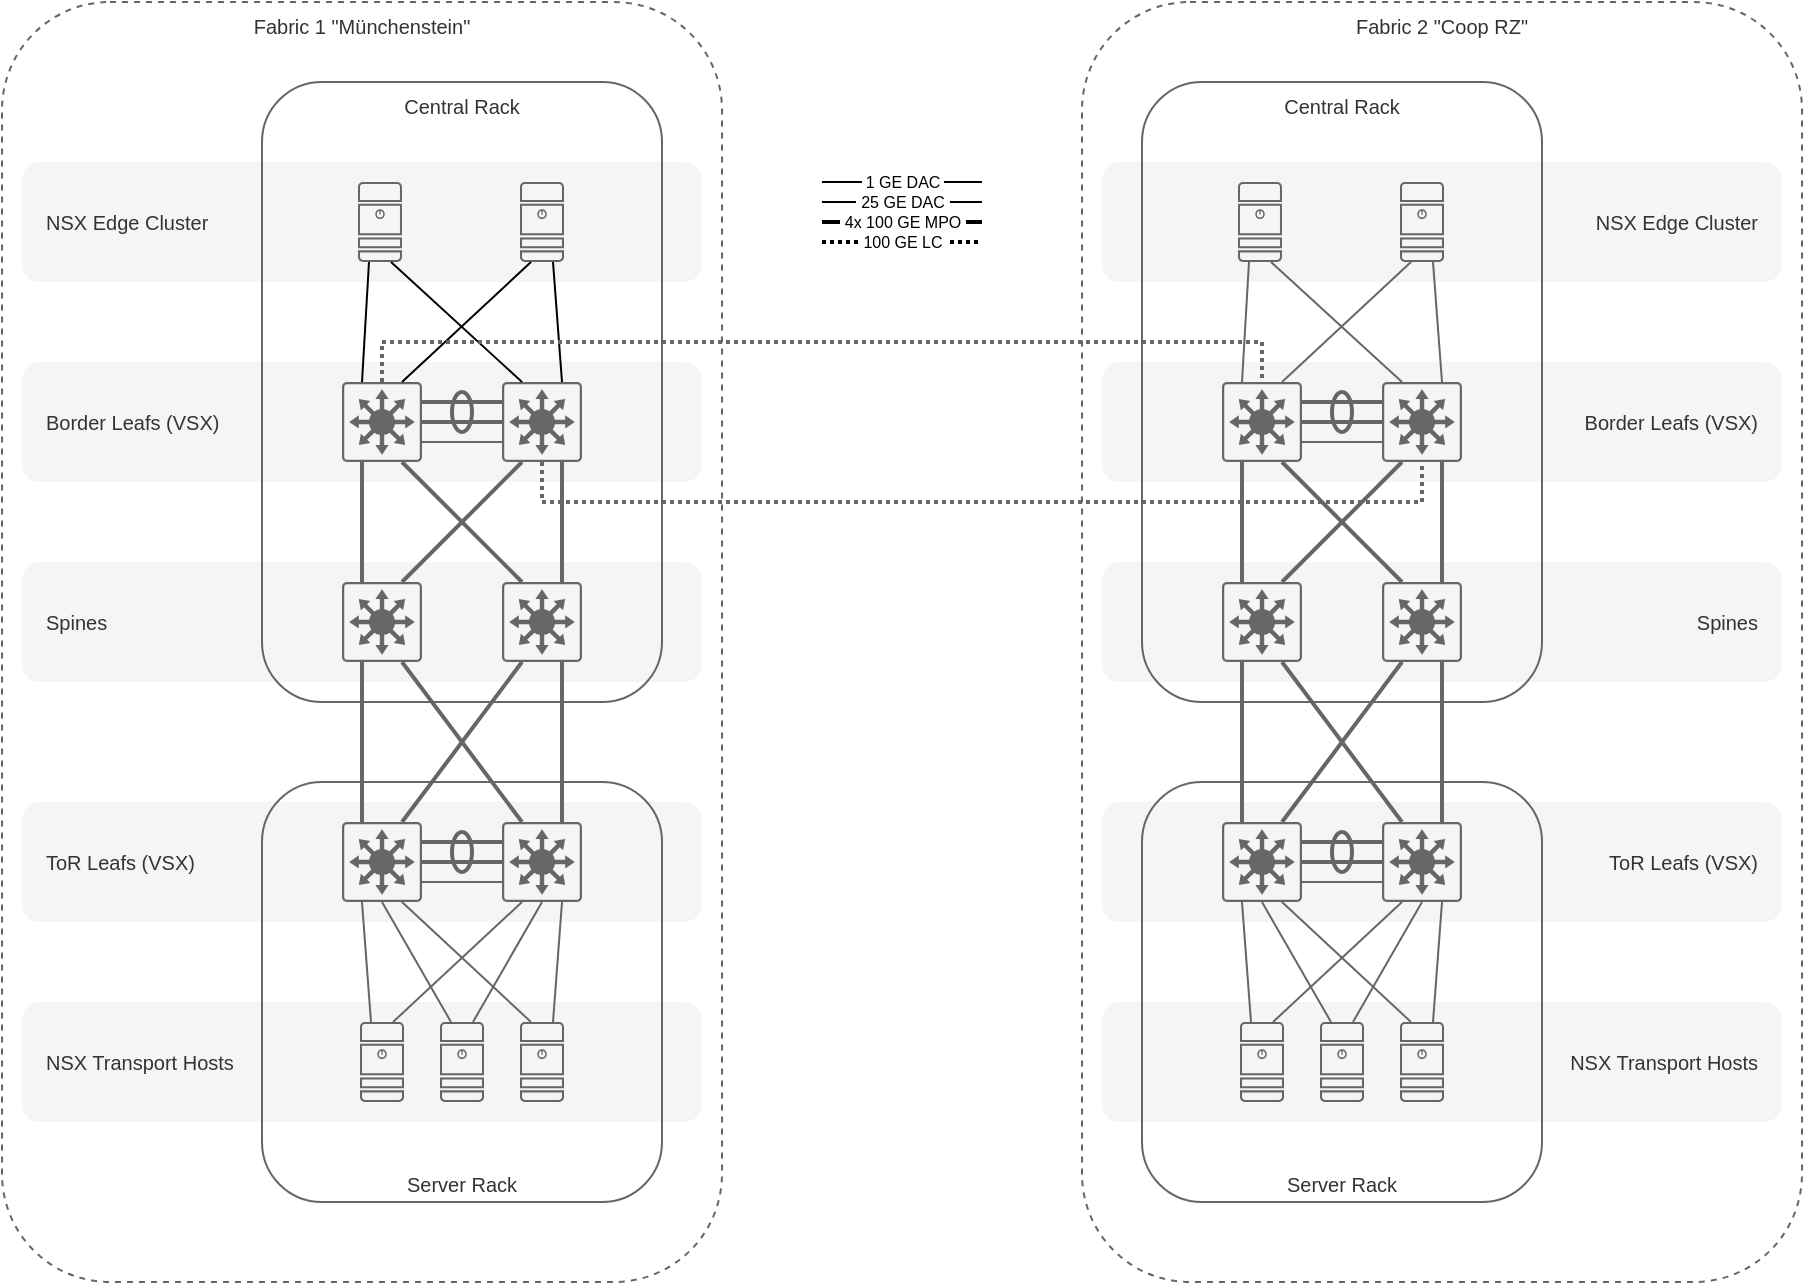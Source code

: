 <mxfile version="28.0.7">
  <diagram name="Page-1" id="UjO9L9d76tbSQc7idU61">
    <mxGraphModel dx="1810" dy="905" grid="1" gridSize="10" guides="1" tooltips="1" connect="1" arrows="1" fold="1" page="1" pageScale="1" pageWidth="1600" pageHeight="900" math="0" shadow="0">
      <root>
        <mxCell id="0" />
        <mxCell id="1" parent="0" />
        <mxCell id="J0oBDcEhdiYct5bAP_nX-1" value="Fabric 2 &quot;Coop RZ&quot;" style="rounded=1;whiteSpace=wrap;html=1;fontFamily=Helvetica;fontSize=10;labelBackgroundColor=default;fillColor=none;strokeColor=#666666;fontColor=#333333;horizontal=1;verticalAlign=top;movable=1;resizable=1;rotatable=1;deletable=1;editable=1;locked=0;connectable=1;dashed=1;" vertex="1" parent="1">
          <mxGeometry x="1070" y="160" width="360" height="640" as="geometry" />
        </mxCell>
        <mxCell id="J0oBDcEhdiYct5bAP_nX-2" value="Fabric 1 &quot;Münchenstein&quot;" style="rounded=1;whiteSpace=wrap;html=1;fontFamily=Helvetica;fontSize=10;labelBackgroundColor=default;fillColor=none;strokeColor=#666666;fontColor=#333333;horizontal=1;verticalAlign=top;movable=1;resizable=1;rotatable=1;deletable=1;editable=1;locked=0;connectable=1;dashed=1;" vertex="1" parent="1">
          <mxGeometry x="530" y="160" width="360" height="640" as="geometry" />
        </mxCell>
        <mxCell id="J0oBDcEhdiYct5bAP_nX-3" value="&lt;span style=&quot;text-align: left;&quot;&gt;NSX Edge Cluster&lt;/span&gt;" style="rounded=1;whiteSpace=wrap;html=1;fontFamily=Helvetica;fontSize=10;fontColor=#333333;labelBackgroundColor=none;fillColor=#f5f5f5;strokeColor=none;align=right;spacingLeft=0;spacingRight=10;" vertex="1" parent="1">
          <mxGeometry x="1080" y="240" width="340" height="60" as="geometry" />
        </mxCell>
        <mxCell id="J0oBDcEhdiYct5bAP_nX-4" value="Border Leafs (VSX)" style="rounded=1;whiteSpace=wrap;html=1;fontFamily=Helvetica;fontSize=10;fontColor=#333333;labelBackgroundColor=none;fillColor=#f5f5f5;strokeColor=none;align=right;spacingLeft=0;spacingRight=10;" vertex="1" parent="1">
          <mxGeometry x="1080" y="340" width="340" height="60" as="geometry" />
        </mxCell>
        <mxCell id="J0oBDcEhdiYct5bAP_nX-5" value="Spines" style="rounded=1;whiteSpace=wrap;html=1;fontFamily=Helvetica;fontSize=10;fontColor=#333333;labelBackgroundColor=none;fillColor=#f5f5f5;strokeColor=none;align=right;spacingLeft=0;spacingRight=10;" vertex="1" parent="1">
          <mxGeometry x="1080" y="440" width="340" height="60" as="geometry" />
        </mxCell>
        <mxCell id="J0oBDcEhdiYct5bAP_nX-6" value="ToR Leafs (VSX)" style="rounded=1;whiteSpace=wrap;html=1;fontFamily=Helvetica;fontSize=10;fontColor=#333333;labelBackgroundColor=none;fillColor=#f5f5f5;strokeColor=none;align=right;spacingLeft=0;spacingRight=10;" vertex="1" parent="1">
          <mxGeometry x="1080" y="560" width="340" height="60" as="geometry" />
        </mxCell>
        <mxCell id="J0oBDcEhdiYct5bAP_nX-7" value="NSX Transport Hosts" style="rounded=1;whiteSpace=wrap;html=1;fontFamily=Helvetica;fontSize=10;fontColor=#333333;labelBackgroundColor=none;fillColor=#f5f5f5;strokeColor=none;align=right;spacingLeft=0;spacingRight=10;" vertex="1" parent="1">
          <mxGeometry x="1080" y="660" width="340" height="60" as="geometry" />
        </mxCell>
        <mxCell id="J0oBDcEhdiYct5bAP_nX-8" value="NSX Transport Hosts" style="rounded=1;whiteSpace=wrap;html=1;fontFamily=Helvetica;fontSize=10;fontColor=#333333;labelBackgroundColor=none;fillColor=#f5f5f5;strokeColor=none;align=left;spacingLeft=10;" vertex="1" parent="1">
          <mxGeometry x="540" y="660" width="340" height="60" as="geometry" />
        </mxCell>
        <mxCell id="J0oBDcEhdiYct5bAP_nX-9" value="ToR Leafs (VSX)" style="rounded=1;whiteSpace=wrap;html=1;fontFamily=Helvetica;fontSize=10;fontColor=#333333;labelBackgroundColor=none;fillColor=#f5f5f5;strokeColor=none;align=left;spacingLeft=10;" vertex="1" parent="1">
          <mxGeometry x="540" y="560" width="340" height="60" as="geometry" />
        </mxCell>
        <mxCell id="J0oBDcEhdiYct5bAP_nX-10" value="Spines" style="rounded=1;whiteSpace=wrap;html=1;fontFamily=Helvetica;fontSize=10;fontColor=#333333;labelBackgroundColor=none;fillColor=#f5f5f5;strokeColor=none;align=left;spacingLeft=10;" vertex="1" parent="1">
          <mxGeometry x="540" y="440" width="340" height="60" as="geometry" />
        </mxCell>
        <mxCell id="J0oBDcEhdiYct5bAP_nX-11" value="Border Leafs (VSX)" style="rounded=1;whiteSpace=wrap;html=1;fontFamily=Helvetica;fontSize=10;fontColor=#333333;labelBackgroundColor=none;fillColor=#f5f5f5;strokeColor=none;align=left;spacingLeft=10;" vertex="1" parent="1">
          <mxGeometry x="540" y="340" width="340" height="60" as="geometry" />
        </mxCell>
        <mxCell id="J0oBDcEhdiYct5bAP_nX-12" value="NSX Edge Cluster" style="rounded=1;whiteSpace=wrap;html=1;fontFamily=Helvetica;fontSize=10;fontColor=#333333;labelBackgroundColor=none;fillColor=#f5f5f5;strokeColor=none;align=left;spacingLeft=10;" vertex="1" parent="1">
          <mxGeometry x="540" y="240" width="340" height="60" as="geometry" />
        </mxCell>
        <mxCell id="J0oBDcEhdiYct5bAP_nX-13" value="Server Rack" style="rounded=1;whiteSpace=wrap;html=1;fontFamily=Helvetica;fontSize=10;labelBackgroundColor=default;fillColor=none;strokeColor=#666666;fontColor=#333333;horizontal=1;verticalAlign=bottom;movable=1;resizable=1;rotatable=1;deletable=1;editable=1;locked=0;connectable=1;" vertex="1" parent="1">
          <mxGeometry x="660" y="550" width="200" height="210" as="geometry" />
        </mxCell>
        <mxCell id="J0oBDcEhdiYct5bAP_nX-14" value="Central Rack" style="rounded=1;whiteSpace=wrap;html=1;fontFamily=Helvetica;fontSize=10;labelBackgroundColor=default;fillColor=none;strokeColor=#666666;fontColor=#333333;horizontal=1;verticalAlign=top;movable=1;resizable=1;rotatable=1;deletable=1;editable=1;locked=0;connectable=1;" vertex="1" parent="1">
          <mxGeometry x="660" y="200" width="200" height="310" as="geometry" />
        </mxCell>
        <mxCell id="J0oBDcEhdiYct5bAP_nX-15" value="Central Rack" style="rounded=1;whiteSpace=wrap;html=1;fontFamily=Helvetica;fontSize=10;labelBackgroundColor=default;fillColor=none;strokeColor=#666666;fontColor=#333333;horizontal=1;verticalAlign=top;movable=1;resizable=1;rotatable=1;deletable=1;editable=1;locked=0;connectable=1;" vertex="1" parent="1">
          <mxGeometry x="1100" y="200" width="200" height="310" as="geometry" />
        </mxCell>
        <mxCell id="J0oBDcEhdiYct5bAP_nX-16" value="Server Rack" style="rounded=1;whiteSpace=wrap;html=1;fontFamily=Helvetica;fontSize=10;labelBackgroundColor=default;fillColor=none;strokeColor=#666666;fontColor=#333333;horizontal=1;verticalAlign=bottom;movable=1;resizable=1;rotatable=1;deletable=1;editable=1;locked=0;connectable=1;" vertex="1" parent="1">
          <mxGeometry x="1100" y="550" width="200" height="210" as="geometry" />
        </mxCell>
        <mxCell id="J0oBDcEhdiYct5bAP_nX-17" value="" style="sketch=0;points=[[0.015,0.015,0],[0.985,0.015,0],[0.985,0.985,0],[0.015,0.985,0],[0.25,0,0],[0.5,0,0],[0.75,0,0],[1,0.25,0],[1,0.5,0],[1,0.75,0],[0.75,1,0],[0.5,1,0],[0.25,1,0],[0,0.75,0],[0,0.5,0],[0,0.25,0]];verticalLabelPosition=bottom;html=1;verticalAlign=top;aspect=fixed;align=center;pointerEvents=1;shape=mxgraph.cisco19.rect;prIcon=l3_switch;fillColor=#f5f5f5;strokeColor=#666666;fontColor=#333333;" vertex="1" parent="1">
          <mxGeometry x="700" y="570" width="40" height="40" as="geometry" />
        </mxCell>
        <mxCell id="J0oBDcEhdiYct5bAP_nX-18" value="" style="sketch=0;points=[[0.015,0.015,0],[0.985,0.015,0],[0.985,0.985,0],[0.015,0.985,0],[0.25,0,0],[0.5,0,0],[0.75,0,0],[1,0.25,0],[1,0.5,0],[1,0.75,0],[0.75,1,0],[0.5,1,0],[0.25,1,0],[0,0.75,0],[0,0.5,0],[0,0.25,0]];verticalLabelPosition=bottom;html=1;verticalAlign=top;aspect=fixed;align=center;pointerEvents=1;shape=mxgraph.cisco19.rect;prIcon=l3_switch;fillColor=#f5f5f5;strokeColor=#666666;fontColor=#333333;" vertex="1" parent="1">
          <mxGeometry x="780" y="570" width="40" height="40" as="geometry" />
        </mxCell>
        <mxCell id="J0oBDcEhdiYct5bAP_nX-19" value="" style="sketch=0;points=[[0.015,0.015,0],[0.985,0.015,0],[0.985,0.985,0],[0.015,0.985,0],[0.25,0,0],[0.5,0,0],[0.75,0,0],[1,0.25,0],[1,0.5,0],[1,0.75,0],[0.75,1,0],[0.5,1,0],[0.25,1,0],[0,0.75,0],[0,0.5,0],[0,0.25,0]];verticalLabelPosition=bottom;html=1;verticalAlign=top;aspect=fixed;align=center;pointerEvents=1;shape=mxgraph.cisco19.rect;prIcon=l3_switch;fillColor=#f5f5f5;strokeColor=#666666;fontColor=#333333;" vertex="1" parent="1">
          <mxGeometry x="700" y="450" width="40" height="40" as="geometry" />
        </mxCell>
        <mxCell id="J0oBDcEhdiYct5bAP_nX-20" value="" style="sketch=0;points=[[0.015,0.015,0],[0.985,0.015,0],[0.985,0.985,0],[0.015,0.985,0],[0.25,0,0],[0.5,0,0],[0.75,0,0],[1,0.25,0],[1,0.5,0],[1,0.75,0],[0.75,1,0],[0.5,1,0],[0.25,1,0],[0,0.75,0],[0,0.5,0],[0,0.25,0]];verticalLabelPosition=bottom;html=1;verticalAlign=top;aspect=fixed;align=center;pointerEvents=1;shape=mxgraph.cisco19.rect;prIcon=l3_switch;fillColor=#f5f5f5;strokeColor=#666666;fontColor=#333333;" vertex="1" parent="1">
          <mxGeometry x="780" y="450" width="40" height="40" as="geometry" />
        </mxCell>
        <mxCell id="J0oBDcEhdiYct5bAP_nX-21" style="rounded=0;orthogonalLoop=1;jettySize=auto;html=1;exitX=0.25;exitY=0;exitDx=0;exitDy=0;exitPerimeter=0;entryX=0.25;entryY=1;entryDx=0;entryDy=0;entryPerimeter=0;endArrow=none;startFill=0;fillColor=#f5f5f5;strokeColor=#666666;strokeWidth=2;" edge="1" parent="1" source="J0oBDcEhdiYct5bAP_nX-17" target="J0oBDcEhdiYct5bAP_nX-19">
          <mxGeometry relative="1" as="geometry" />
        </mxCell>
        <mxCell id="J0oBDcEhdiYct5bAP_nX-22" style="edgeStyle=none;shape=connector;rounded=0;orthogonalLoop=1;jettySize=auto;html=1;exitX=0.75;exitY=0;exitDx=0;exitDy=0;exitPerimeter=0;entryX=0.25;entryY=1;entryDx=0;entryDy=0;entryPerimeter=0;strokeColor=#666666;align=center;verticalAlign=middle;fontFamily=Helvetica;fontSize=11;fontColor=default;labelBackgroundColor=default;startFill=0;endArrow=none;fillColor=#f5f5f5;strokeWidth=2;" edge="1" parent="1" source="J0oBDcEhdiYct5bAP_nX-17" target="J0oBDcEhdiYct5bAP_nX-20">
          <mxGeometry relative="1" as="geometry" />
        </mxCell>
        <mxCell id="J0oBDcEhdiYct5bAP_nX-23" style="edgeStyle=none;shape=connector;rounded=0;orthogonalLoop=1;jettySize=auto;html=1;exitX=0.75;exitY=1;exitDx=0;exitDy=0;exitPerimeter=0;entryX=0.25;entryY=0;entryDx=0;entryDy=0;entryPerimeter=0;strokeColor=#666666;align=center;verticalAlign=middle;fontFamily=Helvetica;fontSize=11;fontColor=default;labelBackgroundColor=default;startFill=0;endArrow=none;fillColor=#f5f5f5;strokeWidth=2;" edge="1" parent="1" source="J0oBDcEhdiYct5bAP_nX-19" target="J0oBDcEhdiYct5bAP_nX-18">
          <mxGeometry relative="1" as="geometry" />
        </mxCell>
        <mxCell id="J0oBDcEhdiYct5bAP_nX-24" style="edgeStyle=none;shape=connector;rounded=0;orthogonalLoop=1;jettySize=auto;html=1;exitX=0.75;exitY=0;exitDx=0;exitDy=0;exitPerimeter=0;entryX=0.75;entryY=1;entryDx=0;entryDy=0;entryPerimeter=0;strokeColor=#666666;align=center;verticalAlign=middle;fontFamily=Helvetica;fontSize=11;fontColor=default;labelBackgroundColor=default;startFill=0;endArrow=none;fillColor=#f5f5f5;strokeWidth=2;" edge="1" parent="1" source="J0oBDcEhdiYct5bAP_nX-18" target="J0oBDcEhdiYct5bAP_nX-20">
          <mxGeometry relative="1" as="geometry" />
        </mxCell>
        <mxCell id="J0oBDcEhdiYct5bAP_nX-25" value="" style="sketch=0;points=[[0.015,0.015,0],[0.985,0.015,0],[0.985,0.985,0],[0.015,0.985,0],[0.25,0,0],[0.5,0,0],[0.75,0,0],[1,0.25,0],[1,0.5,0],[1,0.75,0],[0.75,1,0],[0.5,1,0],[0.25,1,0],[0,0.75,0],[0,0.5,0],[0,0.25,0]];verticalLabelPosition=bottom;html=1;verticalAlign=top;aspect=fixed;align=center;pointerEvents=1;shape=mxgraph.cisco19.rect;prIcon=l3_switch;fillColor=#f5f5f5;strokeColor=#666666;fontColor=#333333;" vertex="1" parent="1">
          <mxGeometry x="700" y="350" width="40" height="40" as="geometry" />
        </mxCell>
        <mxCell id="J0oBDcEhdiYct5bAP_nX-26" value="" style="sketch=0;points=[[0.015,0.015,0],[0.985,0.015,0],[0.985,0.985,0],[0.015,0.985,0],[0.25,0,0],[0.5,0,0],[0.75,0,0],[1,0.25,0],[1,0.5,0],[1,0.75,0],[0.75,1,0],[0.5,1,0],[0.25,1,0],[0,0.75,0],[0,0.5,0],[0,0.25,0]];verticalLabelPosition=bottom;html=1;verticalAlign=top;aspect=fixed;align=center;pointerEvents=1;shape=mxgraph.cisco19.rect;prIcon=l3_switch;fillColor=#f5f5f5;strokeColor=#666666;fontColor=#333333;" vertex="1" parent="1">
          <mxGeometry x="780" y="350" width="40" height="40" as="geometry" />
        </mxCell>
        <mxCell id="J0oBDcEhdiYct5bAP_nX-27" style="edgeStyle=none;shape=connector;rounded=0;orthogonalLoop=1;jettySize=auto;html=1;exitX=0.25;exitY=0;exitDx=0;exitDy=0;exitPerimeter=0;entryX=0.25;entryY=1;entryDx=0;entryDy=0;entryPerimeter=0;strokeColor=#666666;align=center;verticalAlign=middle;fontFamily=Helvetica;fontSize=11;fontColor=default;labelBackgroundColor=default;startFill=0;endArrow=none;strokeWidth=2;fillColor=#f5f5f5;" edge="1" parent="1" source="J0oBDcEhdiYct5bAP_nX-19" target="J0oBDcEhdiYct5bAP_nX-25">
          <mxGeometry relative="1" as="geometry" />
        </mxCell>
        <mxCell id="J0oBDcEhdiYct5bAP_nX-28" style="edgeStyle=none;shape=connector;rounded=0;orthogonalLoop=1;jettySize=auto;html=1;exitX=0.75;exitY=0;exitDx=0;exitDy=0;exitPerimeter=0;entryX=0.25;entryY=1;entryDx=0;entryDy=0;entryPerimeter=0;strokeColor=#666666;align=center;verticalAlign=middle;fontFamily=Helvetica;fontSize=11;fontColor=default;labelBackgroundColor=default;startFill=0;endArrow=none;strokeWidth=2;fillColor=#f5f5f5;" edge="1" parent="1" source="J0oBDcEhdiYct5bAP_nX-19" target="J0oBDcEhdiYct5bAP_nX-26">
          <mxGeometry relative="1" as="geometry" />
        </mxCell>
        <mxCell id="J0oBDcEhdiYct5bAP_nX-29" style="edgeStyle=none;shape=connector;rounded=0;orthogonalLoop=1;jettySize=auto;html=1;exitX=0.75;exitY=1;exitDx=0;exitDy=0;exitPerimeter=0;entryX=0.25;entryY=0;entryDx=0;entryDy=0;entryPerimeter=0;strokeColor=#666666;align=center;verticalAlign=middle;fontFamily=Helvetica;fontSize=11;fontColor=default;labelBackgroundColor=default;startFill=0;endArrow=none;strokeWidth=2;fillColor=#f5f5f5;" edge="1" parent="1" source="J0oBDcEhdiYct5bAP_nX-25" target="J0oBDcEhdiYct5bAP_nX-20">
          <mxGeometry relative="1" as="geometry" />
        </mxCell>
        <mxCell id="J0oBDcEhdiYct5bAP_nX-30" style="edgeStyle=none;shape=connector;rounded=0;orthogonalLoop=1;jettySize=auto;html=1;exitX=0.75;exitY=0;exitDx=0;exitDy=0;exitPerimeter=0;entryX=0.75;entryY=1;entryDx=0;entryDy=0;entryPerimeter=0;strokeColor=#666666;align=center;verticalAlign=middle;fontFamily=Helvetica;fontSize=11;fontColor=default;labelBackgroundColor=default;startFill=0;endArrow=none;strokeWidth=2;fillColor=#f5f5f5;" edge="1" parent="1" source="J0oBDcEhdiYct5bAP_nX-20" target="J0oBDcEhdiYct5bAP_nX-26">
          <mxGeometry relative="1" as="geometry" />
        </mxCell>
        <mxCell id="J0oBDcEhdiYct5bAP_nX-31" value="" style="sketch=0;points=[[0.015,0.015,0],[0.985,0.015,0],[0.985,0.985,0],[0.015,0.985,0],[0.25,0,0],[0.5,0,0],[0.75,0,0],[1,0.25,0],[1,0.5,0],[1,0.75,0],[0.75,1,0],[0.5,1,0],[0.25,1,0],[0,0.75,0],[0,0.5,0],[0,0.25,0]];verticalLabelPosition=bottom;html=1;verticalAlign=top;aspect=fixed;align=center;pointerEvents=1;shape=mxgraph.cisco19.server;fillColor=#666666;strokeColor=none;fontFamily=Helvetica;fontSize=11;fontColor=default;labelBackgroundColor=default;" vertex="1" parent="1">
          <mxGeometry x="708" y="250" width="22" height="40" as="geometry" />
        </mxCell>
        <mxCell id="J0oBDcEhdiYct5bAP_nX-32" value="" style="sketch=0;points=[[0.015,0.015,0],[0.985,0.015,0],[0.985,0.985,0],[0.015,0.985,0],[0.25,0,0],[0.5,0,0],[0.75,0,0],[1,0.25,0],[1,0.5,0],[1,0.75,0],[0.75,1,0],[0.5,1,0],[0.25,1,0],[0,0.75,0],[0,0.5,0],[0,0.25,0]];verticalLabelPosition=bottom;html=1;verticalAlign=top;aspect=fixed;align=center;pointerEvents=1;shape=mxgraph.cisco19.server;fillColor=#666666;strokeColor=none;fontFamily=Helvetica;fontSize=11;fontColor=default;labelBackgroundColor=default;" vertex="1" parent="1">
          <mxGeometry x="789" y="250" width="22" height="40" as="geometry" />
        </mxCell>
        <mxCell id="J0oBDcEhdiYct5bAP_nX-33" value="" style="sketch=0;points=[[0.015,0.015,0],[0.985,0.015,0],[0.985,0.985,0],[0.015,0.985,0],[0.25,0,0],[0.5,0,0],[0.75,0,0],[1,0.25,0],[1,0.5,0],[1,0.75,0],[0.75,1,0],[0.5,1,0],[0.25,1,0],[0,0.75,0],[0,0.5,0],[0,0.25,0]];verticalLabelPosition=bottom;html=1;verticalAlign=top;aspect=fixed;align=center;pointerEvents=1;shape=mxgraph.cisco19.server;fillColor=#666666;strokeColor=none;fontFamily=Helvetica;fontSize=11;fontColor=default;labelBackgroundColor=default;" vertex="1" parent="1">
          <mxGeometry x="709" y="670" width="22" height="40" as="geometry" />
        </mxCell>
        <mxCell id="J0oBDcEhdiYct5bAP_nX-34" value="" style="sketch=0;points=[[0.015,0.015,0],[0.985,0.015,0],[0.985,0.985,0],[0.015,0.985,0],[0.25,0,0],[0.5,0,0],[0.75,0,0],[1,0.25,0],[1,0.5,0],[1,0.75,0],[0.75,1,0],[0.5,1,0],[0.25,1,0],[0,0.75,0],[0,0.5,0],[0,0.25,0]];verticalLabelPosition=bottom;html=1;verticalAlign=top;aspect=fixed;align=center;pointerEvents=1;shape=mxgraph.cisco19.server;fillColor=#666666;strokeColor=none;fontFamily=Helvetica;fontSize=11;fontColor=default;labelBackgroundColor=default;" vertex="1" parent="1">
          <mxGeometry x="789" y="670" width="22" height="40" as="geometry" />
        </mxCell>
        <mxCell id="J0oBDcEhdiYct5bAP_nX-35" value="" style="sketch=0;points=[[0.015,0.015,0],[0.985,0.015,0],[0.985,0.985,0],[0.015,0.985,0],[0.25,0,0],[0.5,0,0],[0.75,0,0],[1,0.25,0],[1,0.5,0],[1,0.75,0],[0.75,1,0],[0.5,1,0],[0.25,1,0],[0,0.75,0],[0,0.5,0],[0,0.25,0]];verticalLabelPosition=bottom;html=1;verticalAlign=top;aspect=fixed;align=center;pointerEvents=1;shape=mxgraph.cisco19.server;fillColor=#666666;strokeColor=none;fontFamily=Helvetica;fontSize=10;fontColor=default;labelBackgroundColor=default;" vertex="1" parent="1">
          <mxGeometry x="749" y="670" width="22" height="40" as="geometry" />
        </mxCell>
        <mxCell id="J0oBDcEhdiYct5bAP_nX-36" style="edgeStyle=none;shape=connector;rounded=0;orthogonalLoop=1;jettySize=auto;html=1;exitX=0.25;exitY=0;exitDx=0;exitDy=0;exitPerimeter=0;entryX=0.25;entryY=1;entryDx=0;entryDy=0;entryPerimeter=0;strokeColor=#666666;align=center;verticalAlign=middle;fontFamily=Helvetica;fontSize=11;fontColor=default;labelBackgroundColor=default;startFill=0;endArrow=none;fillColor=#f5f5f5;" edge="1" parent="1" source="J0oBDcEhdiYct5bAP_nX-33" target="J0oBDcEhdiYct5bAP_nX-17">
          <mxGeometry relative="1" as="geometry" />
        </mxCell>
        <mxCell id="J0oBDcEhdiYct5bAP_nX-37" style="edgeStyle=none;shape=connector;rounded=0;orthogonalLoop=1;jettySize=auto;html=1;exitX=0.75;exitY=0;exitDx=0;exitDy=0;exitPerimeter=0;entryX=0.25;entryY=1;entryDx=0;entryDy=0;entryPerimeter=0;strokeColor=#666666;align=center;verticalAlign=middle;fontFamily=Helvetica;fontSize=11;fontColor=default;labelBackgroundColor=default;startFill=0;endArrow=none;fillColor=#f5f5f5;" edge="1" parent="1" source="J0oBDcEhdiYct5bAP_nX-33" target="J0oBDcEhdiYct5bAP_nX-18">
          <mxGeometry relative="1" as="geometry" />
        </mxCell>
        <mxCell id="J0oBDcEhdiYct5bAP_nX-38" style="edgeStyle=none;shape=connector;rounded=0;orthogonalLoop=1;jettySize=auto;html=1;exitX=0.25;exitY=0;exitDx=0;exitDy=0;exitPerimeter=0;entryX=0.5;entryY=1;entryDx=0;entryDy=0;entryPerimeter=0;strokeColor=#666666;align=center;verticalAlign=middle;fontFamily=Helvetica;fontSize=11;fontColor=default;labelBackgroundColor=default;startFill=0;endArrow=none;fillColor=#f5f5f5;" edge="1" parent="1" source="J0oBDcEhdiYct5bAP_nX-35" target="J0oBDcEhdiYct5bAP_nX-17">
          <mxGeometry relative="1" as="geometry" />
        </mxCell>
        <mxCell id="J0oBDcEhdiYct5bAP_nX-39" style="edgeStyle=none;shape=connector;rounded=0;orthogonalLoop=1;jettySize=auto;html=1;exitX=0.75;exitY=0;exitDx=0;exitDy=0;exitPerimeter=0;entryX=0.5;entryY=1;entryDx=0;entryDy=0;entryPerimeter=0;strokeColor=#666666;align=center;verticalAlign=middle;fontFamily=Helvetica;fontSize=11;fontColor=default;labelBackgroundColor=default;startFill=0;endArrow=none;fillColor=#f5f5f5;" edge="1" parent="1" source="J0oBDcEhdiYct5bAP_nX-35" target="J0oBDcEhdiYct5bAP_nX-18">
          <mxGeometry relative="1" as="geometry" />
        </mxCell>
        <mxCell id="J0oBDcEhdiYct5bAP_nX-40" style="edgeStyle=none;shape=connector;rounded=0;orthogonalLoop=1;jettySize=auto;html=1;exitX=0.25;exitY=0;exitDx=0;exitDy=0;exitPerimeter=0;entryX=0.75;entryY=1;entryDx=0;entryDy=0;entryPerimeter=0;strokeColor=#666666;align=center;verticalAlign=middle;fontFamily=Helvetica;fontSize=11;fontColor=default;labelBackgroundColor=default;startFill=0;endArrow=none;fillColor=#f5f5f5;" edge="1" parent="1" source="J0oBDcEhdiYct5bAP_nX-34" target="J0oBDcEhdiYct5bAP_nX-17">
          <mxGeometry relative="1" as="geometry" />
        </mxCell>
        <mxCell id="J0oBDcEhdiYct5bAP_nX-41" style="edgeStyle=none;shape=connector;rounded=0;orthogonalLoop=1;jettySize=auto;html=1;exitX=0.75;exitY=0;exitDx=0;exitDy=0;exitPerimeter=0;entryX=0.75;entryY=1;entryDx=0;entryDy=0;entryPerimeter=0;strokeColor=#666666;align=center;verticalAlign=middle;fontFamily=Helvetica;fontSize=11;fontColor=default;labelBackgroundColor=default;startFill=0;endArrow=none;fillColor=#f5f5f5;" edge="1" parent="1" source="J0oBDcEhdiYct5bAP_nX-34" target="J0oBDcEhdiYct5bAP_nX-18">
          <mxGeometry relative="1" as="geometry" />
        </mxCell>
        <mxCell id="J0oBDcEhdiYct5bAP_nX-42" style="edgeStyle=none;shape=connector;rounded=0;orthogonalLoop=1;jettySize=auto;html=1;exitX=0.25;exitY=0;exitDx=0;exitDy=0;exitPerimeter=0;entryX=0.25;entryY=1;entryDx=0;entryDy=0;entryPerimeter=0;strokeColor=default;align=center;verticalAlign=middle;fontFamily=Helvetica;fontSize=11;fontColor=default;labelBackgroundColor=default;startFill=0;endArrow=none;" edge="1" parent="1" source="J0oBDcEhdiYct5bAP_nX-25" target="J0oBDcEhdiYct5bAP_nX-31">
          <mxGeometry relative="1" as="geometry" />
        </mxCell>
        <mxCell id="J0oBDcEhdiYct5bAP_nX-43" style="edgeStyle=none;shape=connector;rounded=0;orthogonalLoop=1;jettySize=auto;html=1;exitX=0.75;exitY=0;exitDx=0;exitDy=0;exitPerimeter=0;entryX=0.25;entryY=1;entryDx=0;entryDy=0;entryPerimeter=0;strokeColor=default;align=center;verticalAlign=middle;fontFamily=Helvetica;fontSize=11;fontColor=default;labelBackgroundColor=default;startFill=0;endArrow=none;" edge="1" parent="1" source="J0oBDcEhdiYct5bAP_nX-25" target="J0oBDcEhdiYct5bAP_nX-32">
          <mxGeometry relative="1" as="geometry" />
        </mxCell>
        <mxCell id="J0oBDcEhdiYct5bAP_nX-44" style="edgeStyle=none;shape=connector;rounded=0;orthogonalLoop=1;jettySize=auto;html=1;exitX=0.75;exitY=1;exitDx=0;exitDy=0;exitPerimeter=0;entryX=0.75;entryY=0;entryDx=0;entryDy=0;entryPerimeter=0;strokeColor=default;align=center;verticalAlign=middle;fontFamily=Helvetica;fontSize=11;fontColor=default;labelBackgroundColor=default;startFill=0;endArrow=none;" edge="1" parent="1" source="J0oBDcEhdiYct5bAP_nX-32" target="J0oBDcEhdiYct5bAP_nX-26">
          <mxGeometry relative="1" as="geometry" />
        </mxCell>
        <mxCell id="J0oBDcEhdiYct5bAP_nX-45" style="edgeStyle=none;shape=connector;rounded=0;orthogonalLoop=1;jettySize=auto;html=1;exitX=0.25;exitY=0;exitDx=0;exitDy=0;exitPerimeter=0;entryX=0.75;entryY=1;entryDx=0;entryDy=0;entryPerimeter=0;strokeColor=default;align=center;verticalAlign=middle;fontFamily=Helvetica;fontSize=11;fontColor=default;labelBackgroundColor=default;startFill=0;endArrow=none;" edge="1" parent="1" source="J0oBDcEhdiYct5bAP_nX-26" target="J0oBDcEhdiYct5bAP_nX-31">
          <mxGeometry relative="1" as="geometry" />
        </mxCell>
        <mxCell id="J0oBDcEhdiYct5bAP_nX-46" value="" style="sketch=0;points=[[0.015,0.015,0],[0.985,0.015,0],[0.985,0.985,0],[0.015,0.985,0],[0.25,0,0],[0.5,0,0],[0.75,0,0],[1,0.25,0],[1,0.5,0],[1,0.75,0],[0.75,1,0],[0.5,1,0],[0.25,1,0],[0,0.75,0],[0,0.5,0],[0,0.25,0]];verticalLabelPosition=bottom;html=1;verticalAlign=top;aspect=fixed;align=center;pointerEvents=1;shape=mxgraph.cisco19.rect;prIcon=l3_switch;fillColor=#f5f5f5;strokeColor=#666666;fontColor=#333333;" vertex="1" parent="1">
          <mxGeometry x="1140" y="570" width="40" height="40" as="geometry" />
        </mxCell>
        <mxCell id="J0oBDcEhdiYct5bAP_nX-47" value="" style="sketch=0;points=[[0.015,0.015,0],[0.985,0.015,0],[0.985,0.985,0],[0.015,0.985,0],[0.25,0,0],[0.5,0,0],[0.75,0,0],[1,0.25,0],[1,0.5,0],[1,0.75,0],[0.75,1,0],[0.5,1,0],[0.25,1,0],[0,0.75,0],[0,0.5,0],[0,0.25,0]];verticalLabelPosition=bottom;html=1;verticalAlign=top;aspect=fixed;align=center;pointerEvents=1;shape=mxgraph.cisco19.rect;prIcon=l3_switch;fillColor=#f5f5f5;strokeColor=#666666;fontColor=#333333;" vertex="1" parent="1">
          <mxGeometry x="1220" y="570" width="40" height="40" as="geometry" />
        </mxCell>
        <mxCell id="J0oBDcEhdiYct5bAP_nX-48" value="" style="sketch=0;points=[[0.015,0.015,0],[0.985,0.015,0],[0.985,0.985,0],[0.015,0.985,0],[0.25,0,0],[0.5,0,0],[0.75,0,0],[1,0.25,0],[1,0.5,0],[1,0.75,0],[0.75,1,0],[0.5,1,0],[0.25,1,0],[0,0.75,0],[0,0.5,0],[0,0.25,0]];verticalLabelPosition=bottom;html=1;verticalAlign=top;aspect=fixed;align=center;pointerEvents=1;shape=mxgraph.cisco19.rect;prIcon=l3_switch;fillColor=#f5f5f5;strokeColor=#666666;fontColor=#333333;" vertex="1" parent="1">
          <mxGeometry x="1140" y="450" width="40" height="40" as="geometry" />
        </mxCell>
        <mxCell id="J0oBDcEhdiYct5bAP_nX-49" value="" style="sketch=0;points=[[0.015,0.015,0],[0.985,0.015,0],[0.985,0.985,0],[0.015,0.985,0],[0.25,0,0],[0.5,0,0],[0.75,0,0],[1,0.25,0],[1,0.5,0],[1,0.75,0],[0.75,1,0],[0.5,1,0],[0.25,1,0],[0,0.75,0],[0,0.5,0],[0,0.25,0]];verticalLabelPosition=bottom;html=1;verticalAlign=top;aspect=fixed;align=center;pointerEvents=1;shape=mxgraph.cisco19.rect;prIcon=l3_switch;fillColor=#f5f5f5;strokeColor=#666666;fontColor=#333333;" vertex="1" parent="1">
          <mxGeometry x="1220" y="450" width="40" height="40" as="geometry" />
        </mxCell>
        <mxCell id="J0oBDcEhdiYct5bAP_nX-50" style="rounded=0;orthogonalLoop=1;jettySize=auto;html=1;exitX=0.25;exitY=0;exitDx=0;exitDy=0;exitPerimeter=0;entryX=0.25;entryY=1;entryDx=0;entryDy=0;entryPerimeter=0;endArrow=none;startFill=0;fillColor=#f5f5f5;strokeColor=#666666;strokeWidth=2;" edge="1" parent="1" source="J0oBDcEhdiYct5bAP_nX-46" target="J0oBDcEhdiYct5bAP_nX-48">
          <mxGeometry relative="1" as="geometry" />
        </mxCell>
        <mxCell id="J0oBDcEhdiYct5bAP_nX-51" style="edgeStyle=none;shape=connector;rounded=0;orthogonalLoop=1;jettySize=auto;html=1;exitX=0.75;exitY=0;exitDx=0;exitDy=0;exitPerimeter=0;entryX=0.25;entryY=1;entryDx=0;entryDy=0;entryPerimeter=0;strokeColor=#666666;align=center;verticalAlign=middle;fontFamily=Helvetica;fontSize=11;fontColor=default;labelBackgroundColor=default;startFill=0;endArrow=none;fillColor=#f5f5f5;strokeWidth=2;" edge="1" parent="1" source="J0oBDcEhdiYct5bAP_nX-46" target="J0oBDcEhdiYct5bAP_nX-49">
          <mxGeometry relative="1" as="geometry" />
        </mxCell>
        <mxCell id="J0oBDcEhdiYct5bAP_nX-52" style="edgeStyle=none;shape=connector;rounded=0;orthogonalLoop=1;jettySize=auto;html=1;exitX=0.75;exitY=1;exitDx=0;exitDy=0;exitPerimeter=0;entryX=0.25;entryY=0;entryDx=0;entryDy=0;entryPerimeter=0;strokeColor=#666666;align=center;verticalAlign=middle;fontFamily=Helvetica;fontSize=11;fontColor=default;labelBackgroundColor=default;startFill=0;endArrow=none;fillColor=#f5f5f5;strokeWidth=2;" edge="1" parent="1" source="J0oBDcEhdiYct5bAP_nX-48" target="J0oBDcEhdiYct5bAP_nX-47">
          <mxGeometry relative="1" as="geometry" />
        </mxCell>
        <mxCell id="J0oBDcEhdiYct5bAP_nX-53" style="edgeStyle=none;shape=connector;rounded=0;orthogonalLoop=1;jettySize=auto;html=1;exitX=0.75;exitY=0;exitDx=0;exitDy=0;exitPerimeter=0;entryX=0.75;entryY=1;entryDx=0;entryDy=0;entryPerimeter=0;strokeColor=#666666;align=center;verticalAlign=middle;fontFamily=Helvetica;fontSize=11;fontColor=default;labelBackgroundColor=default;startFill=0;endArrow=none;fillColor=#f5f5f5;strokeWidth=2;" edge="1" parent="1" source="J0oBDcEhdiYct5bAP_nX-47" target="J0oBDcEhdiYct5bAP_nX-49">
          <mxGeometry relative="1" as="geometry" />
        </mxCell>
        <mxCell id="J0oBDcEhdiYct5bAP_nX-54" value="" style="sketch=0;points=[[0.015,0.015,0],[0.985,0.015,0],[0.985,0.985,0],[0.015,0.985,0],[0.25,0,0],[0.5,0,0],[0.75,0,0],[1,0.25,0],[1,0.5,0],[1,0.75,0],[0.75,1,0],[0.5,1,0],[0.25,1,0],[0,0.75,0],[0,0.5,0],[0,0.25,0]];verticalLabelPosition=bottom;html=1;verticalAlign=top;aspect=fixed;align=center;pointerEvents=1;shape=mxgraph.cisco19.rect;prIcon=l3_switch;fillColor=#f5f5f5;strokeColor=#666666;fontColor=#333333;" vertex="1" parent="1">
          <mxGeometry x="1140" y="350" width="40" height="40" as="geometry" />
        </mxCell>
        <mxCell id="J0oBDcEhdiYct5bAP_nX-55" value="" style="sketch=0;points=[[0.015,0.015,0],[0.985,0.015,0],[0.985,0.985,0],[0.015,0.985,0],[0.25,0,0],[0.5,0,0],[0.75,0,0],[1,0.25,0],[1,0.5,0],[1,0.75,0],[0.75,1,0],[0.5,1,0],[0.25,1,0],[0,0.75,0],[0,0.5,0],[0,0.25,0]];verticalLabelPosition=bottom;html=1;verticalAlign=top;aspect=fixed;align=center;pointerEvents=1;shape=mxgraph.cisco19.rect;prIcon=l3_switch;fillColor=#f5f5f5;strokeColor=#666666;fontColor=#333333;" vertex="1" parent="1">
          <mxGeometry x="1220" y="350" width="40" height="40" as="geometry" />
        </mxCell>
        <mxCell id="J0oBDcEhdiYct5bAP_nX-56" style="edgeStyle=none;shape=connector;rounded=0;orthogonalLoop=1;jettySize=auto;html=1;exitX=0.25;exitY=0;exitDx=0;exitDy=0;exitPerimeter=0;entryX=0.25;entryY=1;entryDx=0;entryDy=0;entryPerimeter=0;strokeColor=#666666;align=center;verticalAlign=middle;fontFamily=Helvetica;fontSize=11;fontColor=default;labelBackgroundColor=default;startFill=0;endArrow=none;strokeWidth=2;fillColor=#f5f5f5;" edge="1" parent="1" source="J0oBDcEhdiYct5bAP_nX-48" target="J0oBDcEhdiYct5bAP_nX-54">
          <mxGeometry relative="1" as="geometry" />
        </mxCell>
        <mxCell id="J0oBDcEhdiYct5bAP_nX-57" style="edgeStyle=none;shape=connector;rounded=0;orthogonalLoop=1;jettySize=auto;html=1;exitX=0.75;exitY=0;exitDx=0;exitDy=0;exitPerimeter=0;entryX=0.25;entryY=1;entryDx=0;entryDy=0;entryPerimeter=0;strokeColor=#666666;align=center;verticalAlign=middle;fontFamily=Helvetica;fontSize=11;fontColor=default;labelBackgroundColor=default;startFill=0;endArrow=none;strokeWidth=2;fillColor=#f5f5f5;" edge="1" parent="1" source="J0oBDcEhdiYct5bAP_nX-48" target="J0oBDcEhdiYct5bAP_nX-55">
          <mxGeometry relative="1" as="geometry" />
        </mxCell>
        <mxCell id="J0oBDcEhdiYct5bAP_nX-58" style="edgeStyle=none;shape=connector;rounded=0;orthogonalLoop=1;jettySize=auto;html=1;exitX=0.75;exitY=1;exitDx=0;exitDy=0;exitPerimeter=0;entryX=0.25;entryY=0;entryDx=0;entryDy=0;entryPerimeter=0;strokeColor=#666666;align=center;verticalAlign=middle;fontFamily=Helvetica;fontSize=11;fontColor=default;labelBackgroundColor=default;startFill=0;endArrow=none;strokeWidth=2;fillColor=#f5f5f5;" edge="1" parent="1" source="J0oBDcEhdiYct5bAP_nX-54" target="J0oBDcEhdiYct5bAP_nX-49">
          <mxGeometry relative="1" as="geometry" />
        </mxCell>
        <mxCell id="J0oBDcEhdiYct5bAP_nX-59" style="edgeStyle=none;shape=connector;rounded=0;orthogonalLoop=1;jettySize=auto;html=1;exitX=0.75;exitY=0;exitDx=0;exitDy=0;exitPerimeter=0;entryX=0.75;entryY=1;entryDx=0;entryDy=0;entryPerimeter=0;strokeColor=#666666;align=center;verticalAlign=middle;fontFamily=Helvetica;fontSize=11;fontColor=default;labelBackgroundColor=default;startFill=0;endArrow=none;strokeWidth=2;fillColor=#f5f5f5;" edge="1" parent="1" source="J0oBDcEhdiYct5bAP_nX-49" target="J0oBDcEhdiYct5bAP_nX-55">
          <mxGeometry relative="1" as="geometry" />
        </mxCell>
        <mxCell id="J0oBDcEhdiYct5bAP_nX-60" value="" style="sketch=0;points=[[0.015,0.015,0],[0.985,0.015,0],[0.985,0.985,0],[0.015,0.985,0],[0.25,0,0],[0.5,0,0],[0.75,0,0],[1,0.25,0],[1,0.5,0],[1,0.75,0],[0.75,1,0],[0.5,1,0],[0.25,1,0],[0,0.75,0],[0,0.5,0],[0,0.25,0]];verticalLabelPosition=bottom;html=1;verticalAlign=top;aspect=fixed;align=center;pointerEvents=1;shape=mxgraph.cisco19.server;fillColor=#666666;strokeColor=none;fontFamily=Helvetica;fontSize=11;fontColor=default;labelBackgroundColor=default;" vertex="1" parent="1">
          <mxGeometry x="1148" y="250" width="22" height="40" as="geometry" />
        </mxCell>
        <mxCell id="J0oBDcEhdiYct5bAP_nX-61" value="" style="sketch=0;points=[[0.015,0.015,0],[0.985,0.015,0],[0.985,0.985,0],[0.015,0.985,0],[0.25,0,0],[0.5,0,0],[0.75,0,0],[1,0.25,0],[1,0.5,0],[1,0.75,0],[0.75,1,0],[0.5,1,0],[0.25,1,0],[0,0.75,0],[0,0.5,0],[0,0.25,0]];verticalLabelPosition=bottom;html=1;verticalAlign=top;aspect=fixed;align=center;pointerEvents=1;shape=mxgraph.cisco19.server;fillColor=#666666;strokeColor=none;fontFamily=Helvetica;fontSize=11;fontColor=default;labelBackgroundColor=default;" vertex="1" parent="1">
          <mxGeometry x="1229" y="250" width="22" height="40" as="geometry" />
        </mxCell>
        <mxCell id="J0oBDcEhdiYct5bAP_nX-62" value="" style="sketch=0;points=[[0.015,0.015,0],[0.985,0.015,0],[0.985,0.985,0],[0.015,0.985,0],[0.25,0,0],[0.5,0,0],[0.75,0,0],[1,0.25,0],[1,0.5,0],[1,0.75,0],[0.75,1,0],[0.5,1,0],[0.25,1,0],[0,0.75,0],[0,0.5,0],[0,0.25,0]];verticalLabelPosition=bottom;html=1;verticalAlign=top;aspect=fixed;align=center;pointerEvents=1;shape=mxgraph.cisco19.server;fillColor=#666666;strokeColor=none;fontFamily=Helvetica;fontSize=11;fontColor=default;labelBackgroundColor=default;" vertex="1" parent="1">
          <mxGeometry x="1149" y="670" width="22" height="40" as="geometry" />
        </mxCell>
        <mxCell id="J0oBDcEhdiYct5bAP_nX-63" value="" style="sketch=0;points=[[0.015,0.015,0],[0.985,0.015,0],[0.985,0.985,0],[0.015,0.985,0],[0.25,0,0],[0.5,0,0],[0.75,0,0],[1,0.25,0],[1,0.5,0],[1,0.75,0],[0.75,1,0],[0.5,1,0],[0.25,1,0],[0,0.75,0],[0,0.5,0],[0,0.25,0]];verticalLabelPosition=bottom;html=1;verticalAlign=top;aspect=fixed;align=center;pointerEvents=1;shape=mxgraph.cisco19.server;fillColor=#666666;strokeColor=none;fontFamily=Helvetica;fontSize=11;fontColor=default;labelBackgroundColor=default;" vertex="1" parent="1">
          <mxGeometry x="1229" y="670" width="22" height="40" as="geometry" />
        </mxCell>
        <mxCell id="J0oBDcEhdiYct5bAP_nX-64" value="" style="sketch=0;points=[[0.015,0.015,0],[0.985,0.015,0],[0.985,0.985,0],[0.015,0.985,0],[0.25,0,0],[0.5,0,0],[0.75,0,0],[1,0.25,0],[1,0.5,0],[1,0.75,0],[0.75,1,0],[0.5,1,0],[0.25,1,0],[0,0.75,0],[0,0.5,0],[0,0.25,0]];verticalLabelPosition=bottom;html=1;verticalAlign=top;aspect=fixed;align=center;pointerEvents=1;shape=mxgraph.cisco19.server;fillColor=#666666;strokeColor=none;fontFamily=Helvetica;fontSize=10;fontColor=default;labelBackgroundColor=default;" vertex="1" parent="1">
          <mxGeometry x="1189" y="670" width="22" height="40" as="geometry" />
        </mxCell>
        <mxCell id="J0oBDcEhdiYct5bAP_nX-65" style="edgeStyle=none;shape=connector;rounded=0;orthogonalLoop=1;jettySize=auto;html=1;exitX=0.25;exitY=0;exitDx=0;exitDy=0;exitPerimeter=0;entryX=0.25;entryY=1;entryDx=0;entryDy=0;entryPerimeter=0;strokeColor=#666666;align=center;verticalAlign=middle;fontFamily=Helvetica;fontSize=11;fontColor=default;labelBackgroundColor=default;startFill=0;endArrow=none;fillColor=#f5f5f5;" edge="1" parent="1" source="J0oBDcEhdiYct5bAP_nX-62" target="J0oBDcEhdiYct5bAP_nX-46">
          <mxGeometry relative="1" as="geometry" />
        </mxCell>
        <mxCell id="J0oBDcEhdiYct5bAP_nX-66" style="edgeStyle=none;shape=connector;rounded=0;orthogonalLoop=1;jettySize=auto;html=1;exitX=0.75;exitY=0;exitDx=0;exitDy=0;exitPerimeter=0;entryX=0.25;entryY=1;entryDx=0;entryDy=0;entryPerimeter=0;strokeColor=#666666;align=center;verticalAlign=middle;fontFamily=Helvetica;fontSize=11;fontColor=default;labelBackgroundColor=default;startFill=0;endArrow=none;fillColor=#f5f5f5;" edge="1" parent="1" source="J0oBDcEhdiYct5bAP_nX-62" target="J0oBDcEhdiYct5bAP_nX-47">
          <mxGeometry relative="1" as="geometry" />
        </mxCell>
        <mxCell id="J0oBDcEhdiYct5bAP_nX-67" style="edgeStyle=none;shape=connector;rounded=0;orthogonalLoop=1;jettySize=auto;html=1;exitX=0.25;exitY=0;exitDx=0;exitDy=0;exitPerimeter=0;entryX=0.5;entryY=1;entryDx=0;entryDy=0;entryPerimeter=0;strokeColor=#666666;align=center;verticalAlign=middle;fontFamily=Helvetica;fontSize=11;fontColor=default;labelBackgroundColor=default;startFill=0;endArrow=none;fillColor=#f5f5f5;" edge="1" parent="1" source="J0oBDcEhdiYct5bAP_nX-64" target="J0oBDcEhdiYct5bAP_nX-46">
          <mxGeometry relative="1" as="geometry" />
        </mxCell>
        <mxCell id="J0oBDcEhdiYct5bAP_nX-68" style="edgeStyle=none;shape=connector;rounded=0;orthogonalLoop=1;jettySize=auto;html=1;exitX=0.75;exitY=0;exitDx=0;exitDy=0;exitPerimeter=0;entryX=0.5;entryY=1;entryDx=0;entryDy=0;entryPerimeter=0;strokeColor=#666666;align=center;verticalAlign=middle;fontFamily=Helvetica;fontSize=11;fontColor=default;labelBackgroundColor=default;startFill=0;endArrow=none;fillColor=#f5f5f5;" edge="1" parent="1" source="J0oBDcEhdiYct5bAP_nX-64" target="J0oBDcEhdiYct5bAP_nX-47">
          <mxGeometry relative="1" as="geometry" />
        </mxCell>
        <mxCell id="J0oBDcEhdiYct5bAP_nX-69" style="edgeStyle=none;shape=connector;rounded=0;orthogonalLoop=1;jettySize=auto;html=1;exitX=0.25;exitY=0;exitDx=0;exitDy=0;exitPerimeter=0;entryX=0.75;entryY=1;entryDx=0;entryDy=0;entryPerimeter=0;strokeColor=#666666;align=center;verticalAlign=middle;fontFamily=Helvetica;fontSize=11;fontColor=default;labelBackgroundColor=default;startFill=0;endArrow=none;fillColor=#f5f5f5;" edge="1" parent="1" source="J0oBDcEhdiYct5bAP_nX-63" target="J0oBDcEhdiYct5bAP_nX-46">
          <mxGeometry relative="1" as="geometry" />
        </mxCell>
        <mxCell id="J0oBDcEhdiYct5bAP_nX-70" style="edgeStyle=none;shape=connector;rounded=0;orthogonalLoop=1;jettySize=auto;html=1;exitX=0.75;exitY=0;exitDx=0;exitDy=0;exitPerimeter=0;entryX=0.75;entryY=1;entryDx=0;entryDy=0;entryPerimeter=0;strokeColor=#666666;align=center;verticalAlign=middle;fontFamily=Helvetica;fontSize=11;fontColor=default;labelBackgroundColor=default;startFill=0;endArrow=none;fillColor=#f5f5f5;" edge="1" parent="1" source="J0oBDcEhdiYct5bAP_nX-63" target="J0oBDcEhdiYct5bAP_nX-47">
          <mxGeometry relative="1" as="geometry" />
        </mxCell>
        <mxCell id="J0oBDcEhdiYct5bAP_nX-71" style="edgeStyle=none;shape=connector;rounded=0;orthogonalLoop=1;jettySize=auto;html=1;exitX=0.25;exitY=0;exitDx=0;exitDy=0;exitPerimeter=0;entryX=0.25;entryY=1;entryDx=0;entryDy=0;entryPerimeter=0;strokeColor=#666666;align=center;verticalAlign=middle;fontFamily=Helvetica;fontSize=11;fontColor=default;labelBackgroundColor=default;startFill=0;endArrow=none;fillColor=#f5f5f5;" edge="1" parent="1" source="J0oBDcEhdiYct5bAP_nX-54" target="J0oBDcEhdiYct5bAP_nX-60">
          <mxGeometry relative="1" as="geometry" />
        </mxCell>
        <mxCell id="J0oBDcEhdiYct5bAP_nX-72" style="edgeStyle=none;shape=connector;rounded=0;orthogonalLoop=1;jettySize=auto;html=1;exitX=0.75;exitY=0;exitDx=0;exitDy=0;exitPerimeter=0;entryX=0.25;entryY=1;entryDx=0;entryDy=0;entryPerimeter=0;strokeColor=#666666;align=center;verticalAlign=middle;fontFamily=Helvetica;fontSize=11;fontColor=default;labelBackgroundColor=default;startFill=0;endArrow=none;fillColor=#f5f5f5;" edge="1" parent="1" source="J0oBDcEhdiYct5bAP_nX-54" target="J0oBDcEhdiYct5bAP_nX-61">
          <mxGeometry relative="1" as="geometry" />
        </mxCell>
        <mxCell id="J0oBDcEhdiYct5bAP_nX-73" style="edgeStyle=none;shape=connector;rounded=0;orthogonalLoop=1;jettySize=auto;html=1;exitX=0.75;exitY=1;exitDx=0;exitDy=0;exitPerimeter=0;entryX=0.75;entryY=0;entryDx=0;entryDy=0;entryPerimeter=0;strokeColor=#666666;align=center;verticalAlign=middle;fontFamily=Helvetica;fontSize=11;fontColor=default;labelBackgroundColor=default;startFill=0;endArrow=none;fillColor=#f5f5f5;" edge="1" parent="1" source="J0oBDcEhdiYct5bAP_nX-61" target="J0oBDcEhdiYct5bAP_nX-55">
          <mxGeometry relative="1" as="geometry" />
        </mxCell>
        <mxCell id="J0oBDcEhdiYct5bAP_nX-74" style="edgeStyle=none;shape=connector;rounded=0;orthogonalLoop=1;jettySize=auto;html=1;exitX=0.25;exitY=0;exitDx=0;exitDy=0;exitPerimeter=0;entryX=0.75;entryY=1;entryDx=0;entryDy=0;entryPerimeter=0;strokeColor=#666666;align=center;verticalAlign=middle;fontFamily=Helvetica;fontSize=11;fontColor=default;labelBackgroundColor=default;startFill=0;endArrow=none;fillColor=#f5f5f5;" edge="1" parent="1" source="J0oBDcEhdiYct5bAP_nX-55" target="J0oBDcEhdiYct5bAP_nX-60">
          <mxGeometry relative="1" as="geometry" />
        </mxCell>
        <mxCell id="J0oBDcEhdiYct5bAP_nX-75" style="edgeStyle=none;shape=connector;rounded=0;orthogonalLoop=1;jettySize=auto;html=1;exitX=1;exitY=0.25;exitDx=0;exitDy=0;exitPerimeter=0;entryX=0;entryY=0.25;entryDx=0;entryDy=0;entryPerimeter=0;strokeColor=#666666;align=center;verticalAlign=middle;fontFamily=Helvetica;fontSize=11;fontColor=default;labelBackgroundColor=default;startFill=0;endArrow=none;strokeWidth=2;fillColor=#f5f5f5;" edge="1" parent="1" source="J0oBDcEhdiYct5bAP_nX-25" target="J0oBDcEhdiYct5bAP_nX-26">
          <mxGeometry relative="1" as="geometry" />
        </mxCell>
        <mxCell id="J0oBDcEhdiYct5bAP_nX-76" style="edgeStyle=none;shape=connector;rounded=0;orthogonalLoop=1;jettySize=auto;html=1;exitX=1;exitY=0.5;exitDx=0;exitDy=0;exitPerimeter=0;entryX=0;entryY=0.5;entryDx=0;entryDy=0;entryPerimeter=0;strokeColor=#666666;align=center;verticalAlign=middle;fontFamily=Helvetica;fontSize=11;fontColor=default;labelBackgroundColor=default;startFill=0;endArrow=none;strokeWidth=2;fillColor=#f5f5f5;" edge="1" parent="1" source="J0oBDcEhdiYct5bAP_nX-25" target="J0oBDcEhdiYct5bAP_nX-26">
          <mxGeometry relative="1" as="geometry" />
        </mxCell>
        <mxCell id="J0oBDcEhdiYct5bAP_nX-77" style="edgeStyle=none;shape=connector;rounded=0;orthogonalLoop=1;jettySize=auto;html=1;exitX=1;exitY=0.75;exitDx=0;exitDy=0;exitPerimeter=0;entryX=0;entryY=0.75;entryDx=0;entryDy=0;entryPerimeter=0;strokeColor=#666666;align=center;verticalAlign=middle;fontFamily=Helvetica;fontSize=11;fontColor=default;labelBackgroundColor=default;startFill=0;endArrow=none;fillColor=#f5f5f5;" edge="1" parent="1" source="J0oBDcEhdiYct5bAP_nX-25" target="J0oBDcEhdiYct5bAP_nX-26">
          <mxGeometry relative="1" as="geometry" />
        </mxCell>
        <mxCell id="J0oBDcEhdiYct5bAP_nX-78" style="edgeStyle=none;shape=connector;rounded=0;orthogonalLoop=1;jettySize=auto;html=1;exitX=1;exitY=0.5;exitDx=0;exitDy=0;exitPerimeter=0;entryX=0;entryY=0.5;entryDx=0;entryDy=0;entryPerimeter=0;strokeColor=#666666;align=center;verticalAlign=middle;fontFamily=Helvetica;fontSize=11;fontColor=default;labelBackgroundColor=default;startFill=0;endArrow=none;strokeWidth=2;fillColor=#f5f5f5;" edge="1" parent="1">
          <mxGeometry relative="1" as="geometry">
            <mxPoint x="1180" y="370" as="sourcePoint" />
            <mxPoint x="1220" y="370" as="targetPoint" />
          </mxGeometry>
        </mxCell>
        <mxCell id="J0oBDcEhdiYct5bAP_nX-79" style="edgeStyle=none;shape=connector;rounded=0;orthogonalLoop=1;jettySize=auto;html=1;exitX=1;exitY=0.75;exitDx=0;exitDy=0;exitPerimeter=0;entryX=0;entryY=0.75;entryDx=0;entryDy=0;entryPerimeter=0;strokeColor=#666666;align=center;verticalAlign=middle;fontFamily=Helvetica;fontSize=11;fontColor=default;labelBackgroundColor=default;startFill=0;endArrow=none;fillColor=#f5f5f5;" edge="1" parent="1">
          <mxGeometry relative="1" as="geometry">
            <mxPoint x="1180" y="380" as="sourcePoint" />
            <mxPoint x="1220" y="380" as="targetPoint" />
          </mxGeometry>
        </mxCell>
        <mxCell id="J0oBDcEhdiYct5bAP_nX-80" style="edgeStyle=none;shape=connector;rounded=0;orthogonalLoop=1;jettySize=auto;html=1;exitX=1;exitY=0.25;exitDx=0;exitDy=0;exitPerimeter=0;entryX=0;entryY=0.25;entryDx=0;entryDy=0;entryPerimeter=0;strokeColor=#666666;align=center;verticalAlign=middle;fontFamily=Helvetica;fontSize=11;fontColor=default;labelBackgroundColor=default;startFill=0;endArrow=none;strokeWidth=2;fillColor=#f5f5f5;" edge="1" parent="1">
          <mxGeometry relative="1" as="geometry">
            <mxPoint x="1180" y="360" as="sourcePoint" />
            <mxPoint x="1220" y="360" as="targetPoint" />
          </mxGeometry>
        </mxCell>
        <mxCell id="J0oBDcEhdiYct5bAP_nX-81" style="edgeStyle=none;shape=connector;rounded=0;orthogonalLoop=1;jettySize=auto;html=1;entryX=0;entryY=0.25;entryDx=0;entryDy=0;entryPerimeter=0;strokeColor=#666666;align=center;verticalAlign=middle;fontFamily=Helvetica;fontSize=11;fontColor=default;labelBackgroundColor=default;startFill=0;endArrow=none;exitX=1;exitY=0.25;exitDx=0;exitDy=0;exitPerimeter=0;strokeWidth=2;fillColor=#f5f5f5;" edge="1" parent="1" source="J0oBDcEhdiYct5bAP_nX-17" target="J0oBDcEhdiYct5bAP_nX-18">
          <mxGeometry relative="1" as="geometry">
            <mxPoint x="740" y="580" as="sourcePoint" />
            <mxPoint x="780" y="580" as="targetPoint" />
          </mxGeometry>
        </mxCell>
        <mxCell id="J0oBDcEhdiYct5bAP_nX-82" style="edgeStyle=none;shape=connector;rounded=0;orthogonalLoop=1;jettySize=auto;html=1;exitX=1;exitY=0.5;exitDx=0;exitDy=0;exitPerimeter=0;entryX=0;entryY=0.5;entryDx=0;entryDy=0;entryPerimeter=0;strokeColor=#666666;align=center;verticalAlign=middle;fontFamily=Helvetica;fontSize=11;fontColor=default;labelBackgroundColor=default;startFill=0;endArrow=none;strokeWidth=2;fillColor=#f5f5f5;" edge="1" parent="1" target="J0oBDcEhdiYct5bAP_nX-18">
          <mxGeometry relative="1" as="geometry">
            <mxPoint x="740" y="590" as="sourcePoint" />
            <mxPoint x="780" y="590" as="targetPoint" />
          </mxGeometry>
        </mxCell>
        <mxCell id="J0oBDcEhdiYct5bAP_nX-83" style="edgeStyle=none;shape=connector;rounded=0;orthogonalLoop=1;jettySize=auto;html=1;exitX=1;exitY=0.75;exitDx=0;exitDy=0;exitPerimeter=0;entryX=0;entryY=0.75;entryDx=0;entryDy=0;entryPerimeter=0;strokeColor=#666666;align=center;verticalAlign=middle;fontFamily=Helvetica;fontSize=11;fontColor=default;labelBackgroundColor=default;startFill=0;endArrow=none;fillColor=#f5f5f5;" edge="1" parent="1" source="J0oBDcEhdiYct5bAP_nX-17" target="J0oBDcEhdiYct5bAP_nX-18">
          <mxGeometry relative="1" as="geometry">
            <mxPoint x="740" y="600" as="sourcePoint" />
            <mxPoint x="780" y="600" as="targetPoint" />
          </mxGeometry>
        </mxCell>
        <mxCell id="J0oBDcEhdiYct5bAP_nX-84" style="edgeStyle=none;shape=connector;rounded=0;orthogonalLoop=1;jettySize=auto;html=1;exitX=1;exitY=0.25;exitDx=0;exitDy=0;exitPerimeter=0;entryX=0;entryY=0.25;entryDx=0;entryDy=0;entryPerimeter=0;strokeColor=#666666;align=center;verticalAlign=middle;fontFamily=Helvetica;fontSize=11;fontColor=default;labelBackgroundColor=default;startFill=0;endArrow=none;strokeWidth=2;fillColor=#f5f5f5;" edge="1" parent="1" source="J0oBDcEhdiYct5bAP_nX-46">
          <mxGeometry relative="1" as="geometry">
            <mxPoint x="1180" y="580" as="sourcePoint" />
            <mxPoint x="1220" y="580" as="targetPoint" />
          </mxGeometry>
        </mxCell>
        <mxCell id="J0oBDcEhdiYct5bAP_nX-85" style="edgeStyle=none;shape=connector;rounded=0;orthogonalLoop=1;jettySize=auto;html=1;exitX=1;exitY=0.5;exitDx=0;exitDy=0;exitPerimeter=0;entryX=0;entryY=0.5;entryDx=0;entryDy=0;entryPerimeter=0;strokeColor=#666666;align=center;verticalAlign=middle;fontFamily=Helvetica;fontSize=11;fontColor=default;labelBackgroundColor=default;startFill=0;endArrow=none;strokeWidth=2;fillColor=#f5f5f5;" edge="1" parent="1" source="J0oBDcEhdiYct5bAP_nX-46" target="J0oBDcEhdiYct5bAP_nX-47">
          <mxGeometry relative="1" as="geometry">
            <mxPoint x="1180" y="590" as="sourcePoint" />
            <mxPoint x="1220" y="590" as="targetPoint" />
          </mxGeometry>
        </mxCell>
        <mxCell id="J0oBDcEhdiYct5bAP_nX-86" style="edgeStyle=none;shape=connector;rounded=0;orthogonalLoop=1;jettySize=auto;html=1;exitX=1;exitY=0.75;exitDx=0;exitDy=0;exitPerimeter=0;entryX=0;entryY=0.75;entryDx=0;entryDy=0;entryPerimeter=0;strokeColor=#666666;align=center;verticalAlign=middle;fontFamily=Helvetica;fontSize=11;fontColor=default;labelBackgroundColor=default;startFill=0;endArrow=none;fillColor=#f5f5f5;" edge="1" parent="1" source="J0oBDcEhdiYct5bAP_nX-46" target="J0oBDcEhdiYct5bAP_nX-47">
          <mxGeometry relative="1" as="geometry">
            <mxPoint x="1180" y="600" as="sourcePoint" />
            <mxPoint x="1220" y="600" as="targetPoint" />
          </mxGeometry>
        </mxCell>
        <mxCell id="J0oBDcEhdiYct5bAP_nX-87" style="edgeStyle=orthogonalEdgeStyle;shape=connector;rounded=0;orthogonalLoop=1;jettySize=auto;html=1;exitX=0.5;exitY=0;exitDx=0;exitDy=0;exitPerimeter=0;entryX=0.5;entryY=0;entryDx=0;entryDy=0;entryPerimeter=0;strokeColor=#666666;align=center;verticalAlign=middle;fontFamily=Helvetica;fontSize=11;fontColor=default;labelBackgroundColor=default;startFill=0;endArrow=none;fillColor=#f5f5f5;strokeWidth=2;dashed=1;dashPattern=1 1;" edge="1" parent="1" source="J0oBDcEhdiYct5bAP_nX-25" target="J0oBDcEhdiYct5bAP_nX-54">
          <mxGeometry relative="1" as="geometry" />
        </mxCell>
        <mxCell id="J0oBDcEhdiYct5bAP_nX-88" style="edgeStyle=orthogonalEdgeStyle;shape=connector;rounded=0;orthogonalLoop=1;jettySize=auto;html=1;exitX=0.5;exitY=1;exitDx=0;exitDy=0;exitPerimeter=0;entryX=0.5;entryY=1;entryDx=0;entryDy=0;entryPerimeter=0;strokeColor=#666666;align=center;verticalAlign=middle;fontFamily=Helvetica;fontSize=11;fontColor=default;labelBackgroundColor=default;startFill=0;endArrow=none;fillColor=#f5f5f5;strokeWidth=2;dashed=1;dashPattern=1 1;" edge="1" parent="1" source="J0oBDcEhdiYct5bAP_nX-26" target="J0oBDcEhdiYct5bAP_nX-55">
          <mxGeometry relative="1" as="geometry" />
        </mxCell>
        <mxCell id="J0oBDcEhdiYct5bAP_nX-89" value="&amp;nbsp;1 GE DAC&amp;nbsp;" style="edgeStyle=none;shape=connector;rounded=0;orthogonalLoop=1;jettySize=auto;html=1;exitX=1;exitY=0.75;exitDx=0;exitDy=0;exitPerimeter=0;strokeColor=default;align=center;verticalAlign=middle;fontFamily=Helvetica;fontSize=8;fontColor=default;labelBackgroundColor=default;startFill=0;endArrow=none;" edge="1" parent="1">
          <mxGeometry relative="1" as="geometry">
            <mxPoint x="940" y="250" as="sourcePoint" />
            <mxPoint x="1020" y="250" as="targetPoint" />
            <mxPoint as="offset" />
          </mxGeometry>
        </mxCell>
        <mxCell id="J0oBDcEhdiYct5bAP_nX-90" value="&amp;nbsp;25 GE DAC&amp;nbsp;" style="edgeStyle=none;shape=connector;rounded=0;orthogonalLoop=1;jettySize=auto;html=1;exitX=1;exitY=0.75;exitDx=0;exitDy=0;exitPerimeter=0;strokeColor=default;align=center;verticalAlign=middle;fontFamily=Helvetica;fontSize=8;fontColor=default;labelBackgroundColor=default;startFill=0;endArrow=none;" edge="1" parent="1">
          <mxGeometry relative="1" as="geometry">
            <mxPoint x="940" y="260" as="sourcePoint" />
            <mxPoint x="1020" y="260" as="targetPoint" />
            <mxPoint as="offset" />
          </mxGeometry>
        </mxCell>
        <mxCell id="J0oBDcEhdiYct5bAP_nX-91" value="&amp;nbsp;4x 100 GE MPO&amp;nbsp;" style="edgeStyle=none;shape=connector;rounded=0;orthogonalLoop=1;jettySize=auto;html=1;exitX=1;exitY=0.75;exitDx=0;exitDy=0;exitPerimeter=0;strokeColor=default;align=center;verticalAlign=middle;fontFamily=Helvetica;fontSize=8;fontColor=default;labelBackgroundColor=default;startFill=0;endArrow=none;strokeWidth=2;" edge="1" parent="1">
          <mxGeometry relative="1" as="geometry">
            <mxPoint x="940" y="270" as="sourcePoint" />
            <mxPoint x="1020" y="270" as="targetPoint" />
            <mxPoint as="offset" />
          </mxGeometry>
        </mxCell>
        <mxCell id="J0oBDcEhdiYct5bAP_nX-92" value="&amp;nbsp;100 GE LC&amp;nbsp;" style="edgeStyle=none;shape=connector;rounded=0;orthogonalLoop=1;jettySize=auto;html=1;exitX=1;exitY=0.75;exitDx=0;exitDy=0;exitPerimeter=0;strokeColor=default;align=center;verticalAlign=middle;fontFamily=Helvetica;fontSize=8;fontColor=default;labelBackgroundColor=default;startFill=0;endArrow=none;strokeWidth=2;dashed=1;dashPattern=1 1;" edge="1" parent="1">
          <mxGeometry relative="1" as="geometry">
            <mxPoint x="940" y="280" as="sourcePoint" />
            <mxPoint x="1020" y="280" as="targetPoint" />
            <mxPoint as="offset" />
          </mxGeometry>
        </mxCell>
        <mxCell id="J0oBDcEhdiYct5bAP_nX-93" value="" style="ellipse;whiteSpace=wrap;html=1;fontFamily=Helvetica;fontSize=11;fontColor=#333333;labelBackgroundColor=default;fillColor=none;strokeColor=#666666;strokeWidth=2;" vertex="1" parent="1">
          <mxGeometry x="755" y="355" width="10" height="20" as="geometry" />
        </mxCell>
        <mxCell id="J0oBDcEhdiYct5bAP_nX-94" value="" style="ellipse;whiteSpace=wrap;html=1;fontFamily=Helvetica;fontSize=11;fontColor=#333333;labelBackgroundColor=default;fillColor=none;strokeColor=#666666;strokeWidth=2;" vertex="1" parent="1">
          <mxGeometry x="1195" y="355" width="10" height="20" as="geometry" />
        </mxCell>
        <mxCell id="J0oBDcEhdiYct5bAP_nX-95" value="" style="ellipse;whiteSpace=wrap;html=1;fontFamily=Helvetica;fontSize=11;fontColor=#333333;labelBackgroundColor=default;fillColor=none;strokeColor=#666666;strokeWidth=2;" vertex="1" parent="1">
          <mxGeometry x="1195" y="575" width="10" height="20" as="geometry" />
        </mxCell>
        <mxCell id="J0oBDcEhdiYct5bAP_nX-96" value="" style="ellipse;whiteSpace=wrap;html=1;fontFamily=Helvetica;fontSize=11;fontColor=#333333;labelBackgroundColor=default;fillColor=none;strokeColor=#666666;strokeWidth=2;" vertex="1" parent="1">
          <mxGeometry x="755" y="575" width="10" height="20" as="geometry" />
        </mxCell>
      </root>
    </mxGraphModel>
  </diagram>
</mxfile>
